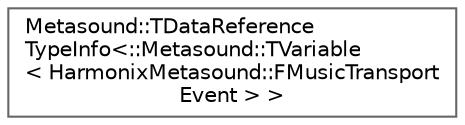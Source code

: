 digraph "Graphical Class Hierarchy"
{
 // INTERACTIVE_SVG=YES
 // LATEX_PDF_SIZE
  bgcolor="transparent";
  edge [fontname=Helvetica,fontsize=10,labelfontname=Helvetica,labelfontsize=10];
  node [fontname=Helvetica,fontsize=10,shape=box,height=0.2,width=0.4];
  rankdir="LR";
  Node0 [id="Node000000",label="Metasound::TDataReference\lTypeInfo\<::Metasound::TVariable\l\< HarmonixMetasound::FMusicTransport\lEvent \> \>",height=0.2,width=0.4,color="grey40", fillcolor="white", style="filled",URL="$d4/d27/struct_1_1Metasound_1_1TDataReferenceTypeInfo_3_1_1Metasound_1_1TVariable_3_01HarmonixMetasound_566a3e065fb1de9999101972a10f452c.html",tooltip=" "];
}
